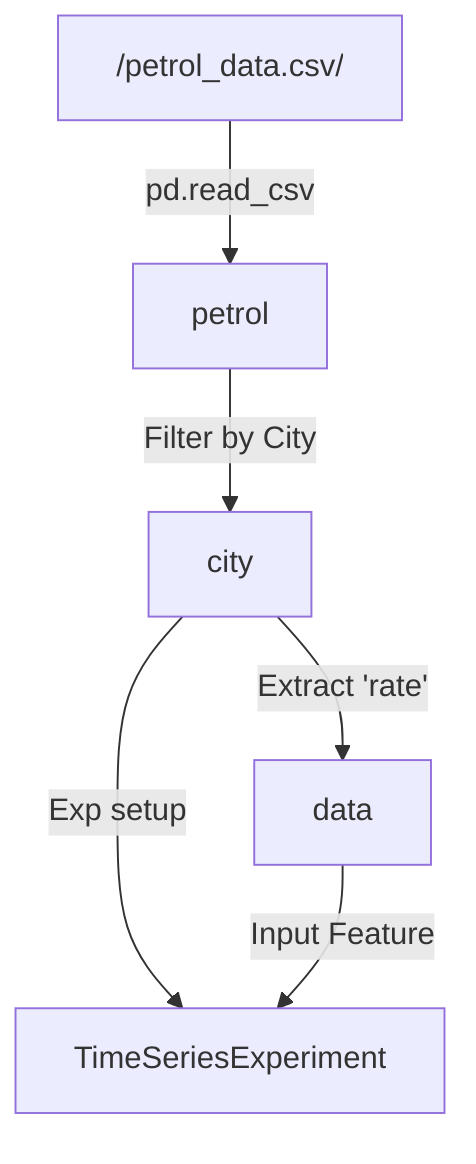 flowchart TD
    %% Data Source Node
    A["/petrol_data.csv/"] 
    %% Description: Contains petrol price data by district, including date and rates.

    %% Data Import
    A -->|pd.read_csv| B[petrol]
    %% Description: DataFrame containing all petrol price data imported from CSV.

    %% Filtered DataFrame
    B -->|Filter by City| C[city]
    %% Description: Filtered DataFrame containing petrol prices for a specific city.

    %% Extract Rate Data
    C -->|Extract 'rate'| D[data]
    %% Description: Series containing the petrol rate data extracted from the 'city' DataFrame.

    %% Setup Experiment
    C -->|Exp setup| E[TimeSeriesExperiment]
    D -->|Input Feature| E
    %% Description: TimeSeriesExperiment from pycaret with input features from 'data' and target variable 'rate'.
    %% Model Hyperparameters: session_id: 42, fh: 30
